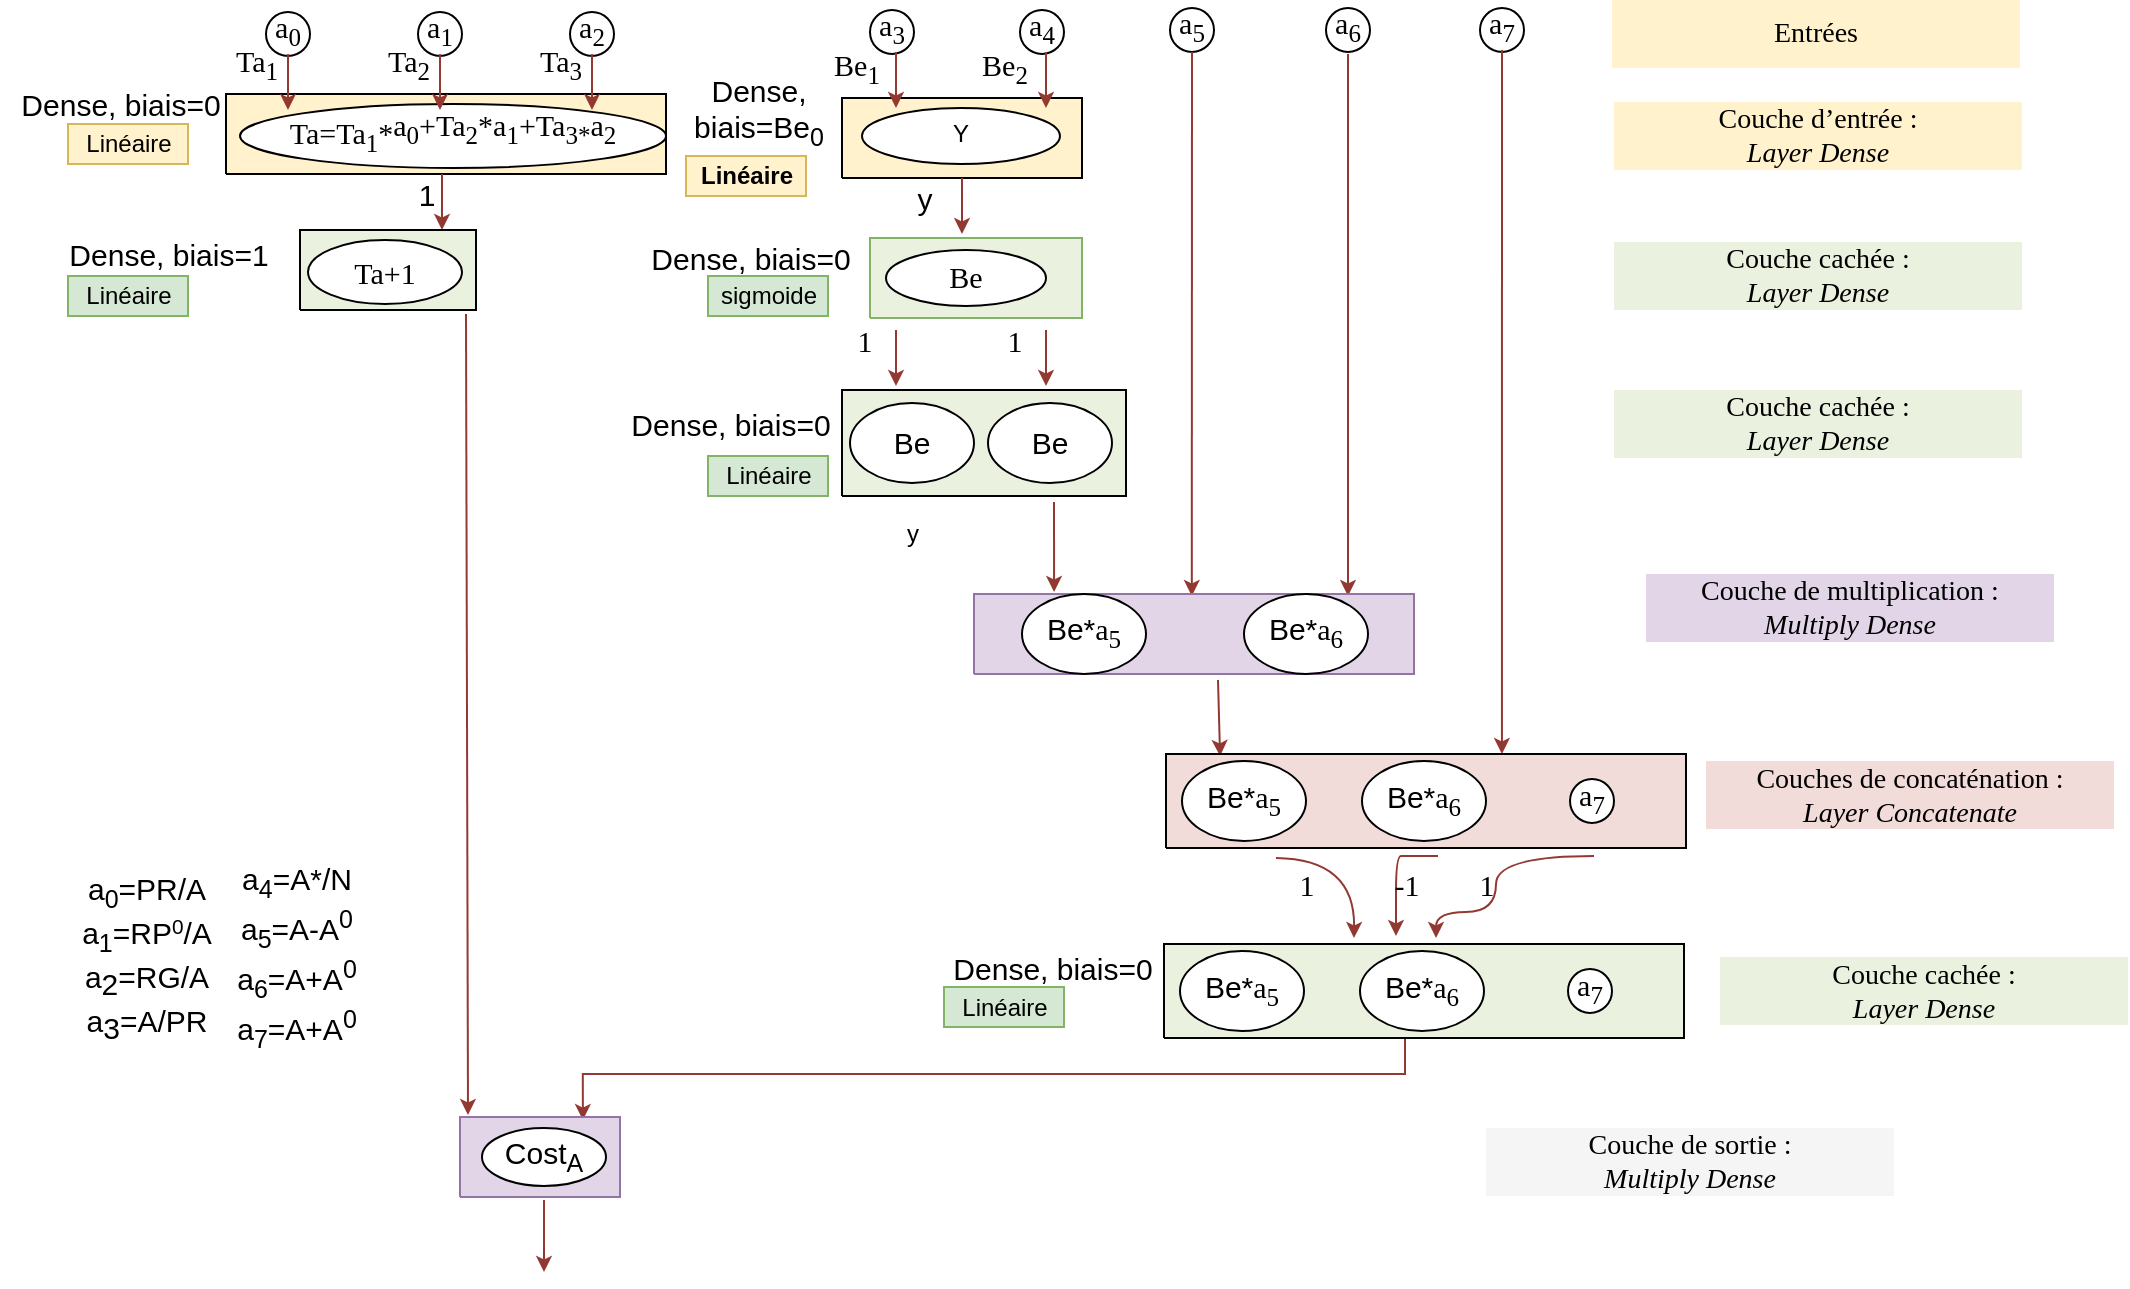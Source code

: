 <mxfile version="16.5.6" type="device"><diagram id="0CQm4oJ0NG_Ida4L8jrj" name="Page-1"><mxGraphModel dx="2009" dy="707" grid="1" gridSize="10" guides="1" tooltips="1" connect="1" arrows="1" fold="1" page="1" pageScale="1" pageWidth="827" pageHeight="1169" math="0" shadow="0"><root><mxCell id="0"/><mxCell id="1" parent="0"/><mxCell id="jg-Rq3FcoplC7GCIfTRg-1" style="vsdxID=197;fillColor=#EBF1DF;gradientColor=none;shape=stencil(nZBLDoAgDERP0z3SIyjew0SURgSD+Lu9kMZoXLhwN9O+tukAlrNpJg1SzDH4QW/URgNYgZTkjA4UkwJUgGXng+6DX1zLfmoymdXo17xh5zmRJ6Q42BWCfc2oJfdAr+Yv+AP9Cb7OJ3H/2JG1HNGz/84klThPVCc=);strokeColor=#000000;labelBackgroundColor=none;rounded=0;html=1;whiteSpace=wrap;" parent="1" vertex="1"><mxGeometry x="388" y="878" width="142" height="53" as="geometry"/></mxCell><mxCell id="jg-Rq3FcoplC7GCIfTRg-4" style="vsdxID=247;edgeStyle=none;startArrow=none;endArrow=classic;startSize=5;endSize=5;strokeColor=#923931;spacingTop=0;spacingBottom=0;spacingLeft=0;spacingRight=0;verticalAlign=middle;html=1;labelBackgroundColor=#ffffff;rounded=0;entryX=0.182;entryY=-0.025;entryDx=0;entryDy=0;entryPerimeter=0;" parent="1" target="jg-Rq3FcoplC7GCIfTRg-144" edge="1"><mxGeometry relative="1" as="geometry"><Array as="points"/><mxPoint x="494" y="934" as="sourcePoint"/><mxPoint x="494" y="970" as="targetPoint"/></mxGeometry></mxCell><mxCell id="jg-Rq3FcoplC7GCIfTRg-5" value="&lt;p style=&quot;margin: 0px ; text-indent: 0px ; direction: ltr ; font-size: 14px&quot;&gt;&lt;/p&gt;&lt;font style=&quot;font-size: 15px&quot;&gt;Be&lt;br&gt;&lt;/font&gt;" style="verticalAlign=middle;align=center;vsdxID=71;shape=stencil(vVHLDsIgEPwajiQI6RfU+h8bu22JCGRB2/69kG1iazx58DazM/vIjjBtmiCi0CplCjecbZ8nYc5Ca+snJJsLEqYTph0C4Ujh4XvmEaqzont41gkL96naodXKrGF6YSfQtUi0OXXDVlqPfJNP6usotUhYbJIUMmQb/GGrAxpRljVycDBuc1hKM2LclX8/7H9nFfB+82Cd45T2+mcspcSRmu4F);spacingTop=-3;spacingBottom=-1;spacingLeft=-3;spacingRight=-3;labelBackgroundColor=none;rounded=0;html=1;whiteSpace=wrap;" parent="1" vertex="1"><mxGeometry x="392" y="884.5" width="62" height="40" as="geometry"/></mxCell><mxCell id="jg-Rq3FcoplC7GCIfTRg-7" value="&lt;font style=&quot;font-size: 14px ; font-family: &amp;#34;calibri&amp;#34; ; color: #000000 ; direction: ltr ; letter-spacing: 0px ; line-height: 120% ; opacity: 1&quot;&gt;Couche d’entrée :&lt;br&gt;&lt;i style=&quot;font-family: &amp;#34;themed&amp;#34;&quot;&gt;Layer Dense&lt;/i&gt;&lt;br&gt;&lt;/font&gt;" style="verticalAlign=middle;align=center;vsdxID=192;fillColor=#fff2cc;gradientColor=none;shape=stencil(nZBLDoAgDERP0z3SIyjew0SURgSD+Lu9kMZoXLhwN9O+tukAlrNpJg1SzDH4QW/URgNYgZTkjA4UkwJUgGXng+6DX1zLfmoymdXo17xh5zmRJ6Q42BWCfc2oJfdAr+Yv+AP9Cb7OJ3H/2JG1HNGz/84klThPVCc=);strokeColor=none;labelBackgroundColor=none;rounded=0;html=1;whiteSpace=wrap;" parent="1" vertex="1"><mxGeometry x="774" y="734" width="204" height="34" as="geometry"/></mxCell><mxCell id="jg-Rq3FcoplC7GCIfTRg-8" value="&lt;p style=&quot;align:center;margin-left:0;margin-right:0;margin-top:0px;margin-bottom:0px;text-indent:0;valign:middle;direction:ltr;&quot;&gt;&lt;font style=&quot;font-size:14px;font-family:Calibri;color:#000000;direction:ltr;letter-spacing:0px;line-height:120%;opacity:1&quot;&gt;Couches de concaténation : &lt;br/&gt;&lt;/font&gt;&lt;font style=&quot;font-size:14px;font-family:Themed;color:#000000;direction:ltr;letter-spacing:0px;line-height:120%;opacity:1&quot;&gt;&lt;i&gt;Layer Concatenate&lt;/i&gt;&lt;/font&gt;&lt;font style=&quot;font-size:14px;font-family:Themed;color:#000000;direction:ltr;letter-spacing:0px;line-height:120%;opacity:1&quot;&gt;&lt;br/&gt;&lt;/font&gt;&lt;/p&gt;" style="verticalAlign=middle;align=center;vsdxID=194;fillColor=#f2dcda;gradientColor=none;shape=stencil(nZBLDoAgDERP0z3SIyjew0SURgSD+Lu9kMZoXLhwN9O+tukAlrNpJg1SzDH4QW/URgNYgZTkjA4UkwJUgGXng+6DX1zLfmoymdXo17xh5zmRJ6Q42BWCfc2oJfdAr+Yv+AP9Cb7OJ3H/2JG1HNGz/84klThPVCc=);strokeColor=none;labelBackgroundColor=none;rounded=0;html=1;whiteSpace=wrap;" parent="1" vertex="1"><mxGeometry x="820" y="1063.5" width="204" height="34" as="geometry"/></mxCell><mxCell id="jg-Rq3FcoplC7GCIfTRg-9" value="&lt;font style=&quot;font-size: 14px ; font-family: &amp;#34;calibri&amp;#34; ; color: #000000 ; direction: ltr ; letter-spacing: 0px ; line-height: 120% ; opacity: 1&quot;&gt;Couche de sortie :&lt;br&gt;&lt;i style=&quot;font-family: &amp;#34;themed&amp;#34;&quot;&gt;Multiply Dense&lt;/i&gt;&lt;br&gt;&lt;/font&gt;" style="verticalAlign=middle;align=center;vsdxID=196;fillColor=#f5f5f5;shape=stencil(nZBLDoAgDERP0z3SIyjew0SURgSD+Lu9kMZoXLhwN9O+tukAlrNpJg1SzDH4QW/URgNYgZTkjA4UkwJUgGXng+6DX1zLfmoymdXo17xh5zmRJ6Q42BWCfc2oJfdAr+Yv+AP9Cb7OJ3H/2JG1HNGz/84klThPVCc=);strokeColor=none;labelBackgroundColor=none;rounded=0;html=1;whiteSpace=wrap;fontColor=#333333;" parent="1" vertex="1"><mxGeometry x="710" y="1247" width="204" height="34" as="geometry"/></mxCell><mxCell id="jg-Rq3FcoplC7GCIfTRg-10" value="&lt;p style=&quot;margin-left: 0 ; margin-right: 0 ; margin-top: 0px ; margin-bottom: 0px ; text-indent: 0 ; direction: ltr&quot;&gt;&lt;font style=&quot;font-size: 14px ; font-family: &amp;#34;calibri&amp;#34; ; color: #000000 ; direction: ltr ; letter-spacing: 0px ; line-height: 120% ; opacity: 1&quot;&gt;Couche cachée :&lt;br&gt;&lt;/font&gt;&lt;font style=&quot;font-size: 14px ; font-family: &amp;#34;themed&amp;#34; ; color: #000000 ; direction: ltr ; letter-spacing: 0px ; line-height: 120% ; opacity: 1&quot;&gt;&lt;i&gt;Layer Dense&lt;/i&gt;&lt;/font&gt;&lt;font style=&quot;font-size: 14px ; font-family: &amp;#34;themed&amp;#34; ; color: #000000 ; direction: ltr ; letter-spacing: 0px ; line-height: 120% ; opacity: 1&quot;&gt;&lt;br&gt;&lt;/font&gt;&lt;/p&gt;" style="verticalAlign=middle;align=center;vsdxID=200;fillColor=#ebf1df;gradientColor=none;shape=stencil(nZBLDoAgDERP0z3SIyjew0SURgSD+Lu9kMZoXLhwN9O+tukAlrNpJg1SzDH4QW/URgNYgZTkjA4UkwJUgGXng+6DX1zLfmoymdXo17xh5zmRJ6Q42BWCfc2oJfdAr+Yv+AP9Cb7OJ3H/2JG1HNGz/84klThPVCc=);strokeColor=none;labelBackgroundColor=none;rounded=0;html=1;whiteSpace=wrap;" parent="1" vertex="1"><mxGeometry x="774" y="804" width="204" height="34" as="geometry"/></mxCell><mxCell id="jg-Rq3FcoplC7GCIfTRg-11" style="vsdxID=85;fillColor=#fff2cc;gradientColor=none;shape=stencil(nZBLDoAgDERP0z3SIyjew0SURgSD+Lu9kMZoXLhwN9O+tukAlrNpJg1SzDH4QW/URgNYgZTkjA4UkwJUgGXng+6DX1zLfmoymdXo17xh5zmRJ6Q42BWCfc2oJfdAr+Yv+AP9Cb7OJ3H/2JG1HNGz/84klThPVCc=);strokeColor=#000000;labelBackgroundColor=none;rounded=0;html=1;whiteSpace=wrap;" parent="1" vertex="1"><mxGeometry x="80" y="730" width="220" height="40" as="geometry"/></mxCell><mxCell id="jg-Rq3FcoplC7GCIfTRg-13" value="&lt;p style=&quot;margin: 0px ; text-indent: 0px ; direction: ltr ; font-size: 15px&quot;&gt;&lt;font style=&quot;font-family: &amp;#34;cambria math&amp;#34; ; color: rgb(0 , 0 , 0) ; direction: ltr ; letter-spacing: 0px ; line-height: 120% ; opacity: 1 ; font-size: 15px&quot;&gt;&lt;sub&gt;&lt;span style=&quot;font-size: 15px&quot;&gt;Ta=Ta&lt;sub&gt;1&lt;/sub&gt;*&lt;/span&gt;&lt;/sub&gt;&lt;span&gt;a&lt;sub&gt;0&lt;/sub&gt;&lt;/span&gt;&lt;span&gt;+Ta&lt;/span&gt;&lt;sub&gt;2&lt;/sub&gt;&lt;span&gt;*&lt;/span&gt;&lt;/font&gt;&lt;span style=&quot;font-family: &amp;#34;cambria math&amp;#34;&quot;&gt;a&lt;/span&gt;&lt;sub style=&quot;font-family: &amp;#34;cambria math&amp;#34;&quot;&gt;1&lt;/sub&gt;&lt;span style=&quot;font-family: &amp;#34;cambria math&amp;#34;&quot;&gt;+&lt;span&gt;Ta&lt;sub&gt;3&lt;/sub&gt;&lt;/span&gt;&lt;/span&gt;&lt;sub style=&quot;font-family: &amp;#34;cambria math&amp;#34;&quot;&gt;*&lt;/sub&gt;&lt;span style=&quot;font-family: &amp;#34;cambria math&amp;#34;&quot;&gt;a&lt;/span&gt;&lt;sub style=&quot;font-family: &amp;#34;cambria math&amp;#34;&quot;&gt;2&lt;/sub&gt;&lt;/p&gt;" style="verticalAlign=middle;align=center;vsdxID=66;fillColor=#FFFFFF;gradientColor=none;shape=stencil(vVHLDsIgEPwajiQI6RfU+h8bu22JCGRB2/69kG1iazx58DazM/vIjjBtmiCi0CplCjecbZ8nYc5Ca+snJJsLEqYTph0C4Ujh4XvmEaqzont41gkL96naodXKrGF6YSfQtUi0OXXDVlqPfJNP6usotUhYbJIUMmQb/GGrAxpRljVycDBuc1hKM2LclX8/7H9nFfB+82Cd45T2+mcspcSRmu4F);spacingTop=-3;spacingBottom=-1;spacingLeft=-3;spacingRight=-3;labelBackgroundColor=none;rounded=0;html=1;whiteSpace=wrap;" parent="1" vertex="1"><mxGeometry x="87" y="735" width="213" height="32" as="geometry"/></mxCell><mxCell id="jg-Rq3FcoplC7GCIfTRg-14" value="&lt;p style=&quot;margin-left: 0 ; margin-right: 0 ; margin-top: 0px ; margin-bottom: 0px ; text-indent: 0 ; direction: ltr&quot;&gt;&lt;font style=&quot;font-family: &amp;#34;cambria math&amp;#34; ; color: rgb(0 , 0 , 0) ; direction: ltr ; letter-spacing: 0px ; line-height: 120% ; opacity: 1 ; font-size: 15px&quot;&gt;a&lt;sub&gt;0&lt;/sub&gt;&lt;/font&gt;&lt;/p&gt;" style="verticalAlign=middle;align=center;vsdxID=66;fillColor=#FFFFFF;gradientColor=none;shape=stencil(vVHLDsIgEPwajiQI6RfU+h8bu22JCGRB2/69kG1iazx58DazM/vIjjBtmiCi0CplCjecbZ8nYc5Ca+snJJsLEqYTph0C4Ujh4XvmEaqzont41gkL96naodXKrGF6YSfQtUi0OXXDVlqPfJNP6usotUhYbJIUMmQb/GGrAxpRljVycDBuc1hKM2LclX8/7H9nFfB+82Cd45T2+mcspcSRmu4F);spacingTop=-3;spacingBottom=-1;spacingLeft=-3;spacingRight=-3;labelBackgroundColor=none;rounded=0;html=1;whiteSpace=wrap;" parent="1" vertex="1"><mxGeometry x="100" y="689" width="22" height="22" as="geometry"/></mxCell><mxCell id="jg-Rq3FcoplC7GCIfTRg-15" style="vsdxID=102;edgeStyle=none;startArrow=none;endArrow=classic;startSize=5;endSize=5;strokeColor=#923931;spacingTop=0;spacingBottom=0;spacingLeft=0;spacingRight=0;verticalAlign=middle;html=1;labelBackgroundColor=#ffffff;rounded=0;" parent="1" edge="1"><mxGeometry relative="1" as="geometry"><Array as="points"/><mxPoint x="111" y="710" as="sourcePoint"/><mxPoint x="111" y="738" as="targetPoint"/></mxGeometry></mxCell><mxCell id="jg-Rq3FcoplC7GCIfTRg-16" value="&lt;font face=&quot;cambria math&quot;&gt;&lt;span style=&quot;font-size: 15px&quot;&gt;Ta&lt;sub&gt;1&lt;/sub&gt;&lt;/span&gt;&lt;/font&gt;" style="text;html=1;align=center;verticalAlign=middle;resizable=0;points=[];autosize=1;strokeColor=none;" parent="1" vertex="1"><mxGeometry x="75" y="705" width="40" height="20" as="geometry"/></mxCell><mxCell id="jg-Rq3FcoplC7GCIfTRg-17" value="Linéaire" style="text;html=1;align=center;verticalAlign=middle;resizable=0;points=[];autosize=1;strokeColor=#d6b656;fillColor=#fff2cc;" parent="1" vertex="1"><mxGeometry x="1" y="745" width="60" height="20" as="geometry"/></mxCell><mxCell id="jg-Rq3FcoplC7GCIfTRg-19" style="vsdxID=102;edgeStyle=none;startArrow=none;endArrow=classic;startSize=5;endSize=5;strokeColor=#923931;spacingTop=0;spacingBottom=0;spacingLeft=0;spacingRight=0;verticalAlign=middle;html=1;labelBackgroundColor=#ffffff;rounded=0;" parent="1" edge="1"><mxGeometry relative="1" as="geometry"><Array as="points"/><mxPoint x="188" y="770" as="sourcePoint"/><mxPoint x="188" y="798" as="targetPoint"/></mxGeometry></mxCell><mxCell id="jg-Rq3FcoplC7GCIfTRg-21" value="&lt;p style=&quot;margin-left: 0 ; margin-right: 0 ; margin-top: 0px ; margin-bottom: 0px ; text-indent: 0 ; direction: ltr&quot;&gt;&lt;font style=&quot;font-size: 15px ; font-family: &amp;#34;cambria math&amp;#34; ; color: #000000 ; direction: ltr ; letter-spacing: 0px ; line-height: 120% ; opacity: 1&quot;&gt;a&lt;sub&gt;1&lt;/sub&gt;&lt;/font&gt;&lt;/p&gt;" style="verticalAlign=middle;align=center;vsdxID=66;fillColor=#FFFFFF;gradientColor=none;shape=stencil(vVHLDsIgEPwajiQI6RfU+h8bu22JCGRB2/69kG1iazx58DazM/vIjjBtmiCi0CplCjecbZ8nYc5Ca+snJJsLEqYTph0C4Ujh4XvmEaqzont41gkL96naodXKrGF6YSfQtUi0OXXDVlqPfJNP6usotUhYbJIUMmQb/GGrAxpRljVycDBuc1hKM2LclX8/7H9nFfB+82Cd45T2+mcspcSRmu4F);spacingTop=-3;spacingBottom=-1;spacingLeft=-3;spacingRight=-3;labelBackgroundColor=none;rounded=0;html=1;whiteSpace=wrap;" parent="1" vertex="1"><mxGeometry x="176" y="689" width="22" height="22" as="geometry"/></mxCell><mxCell id="jg-Rq3FcoplC7GCIfTRg-22" style="vsdxID=102;edgeStyle=none;startArrow=none;endArrow=classic;startSize=5;endSize=5;strokeColor=#923931;spacingTop=0;spacingBottom=0;spacingLeft=0;spacingRight=0;verticalAlign=middle;html=1;labelBackgroundColor=#ffffff;rounded=0;" parent="1" edge="1"><mxGeometry relative="1" as="geometry"><Array as="points"/><mxPoint x="187" y="710" as="sourcePoint"/><mxPoint x="187" y="738" as="targetPoint"/></mxGeometry></mxCell><mxCell id="jg-Rq3FcoplC7GCIfTRg-23" value="&lt;font face=&quot;cambria math&quot;&gt;&lt;span style=&quot;font-size: 15px&quot;&gt;Ta&lt;sub&gt;2&lt;/sub&gt;&lt;/span&gt;&lt;/font&gt;" style="text;html=1;align=center;verticalAlign=middle;resizable=0;points=[];autosize=1;strokeColor=none;" parent="1" vertex="1"><mxGeometry x="151" y="705" width="40" height="20" as="geometry"/></mxCell><mxCell id="jg-Rq3FcoplC7GCIfTRg-27" value="&lt;p style=&quot;margin-left: 0 ; margin-right: 0 ; margin-top: 0px ; margin-bottom: 0px ; text-indent: 0 ; direction: ltr&quot;&gt;&lt;font style=&quot;font-size: 15px ; font-family: &amp;#34;cambria math&amp;#34; ; color: #000000 ; direction: ltr ; letter-spacing: 0px ; line-height: 120% ; opacity: 1&quot;&gt;a&lt;sub&gt;2&lt;/sub&gt;&lt;/font&gt;&lt;/p&gt;" style="verticalAlign=middle;align=center;vsdxID=66;fillColor=#FFFFFF;gradientColor=none;shape=stencil(vVHLDsIgEPwajiQI6RfU+h8bu22JCGRB2/69kG1iazx58DazM/vIjjBtmiCi0CplCjecbZ8nYc5Ca+snJJsLEqYTph0C4Ujh4XvmEaqzont41gkL96naodXKrGF6YSfQtUi0OXXDVlqPfJNP6usotUhYbJIUMmQb/GGrAxpRljVycDBuc1hKM2LclX8/7H9nFfB+82Cd45T2+mcspcSRmu4F);spacingTop=-3;spacingBottom=-1;spacingLeft=-3;spacingRight=-3;labelBackgroundColor=none;rounded=0;html=1;whiteSpace=wrap;" parent="1" vertex="1"><mxGeometry x="252" y="689" width="22" height="22" as="geometry"/></mxCell><mxCell id="jg-Rq3FcoplC7GCIfTRg-28" style="vsdxID=102;edgeStyle=none;startArrow=none;endArrow=classic;startSize=5;endSize=5;strokeColor=#923931;spacingTop=0;spacingBottom=0;spacingLeft=0;spacingRight=0;verticalAlign=middle;html=1;labelBackgroundColor=#ffffff;rounded=0;" parent="1" edge="1"><mxGeometry relative="1" as="geometry"><Array as="points"/><mxPoint x="263" y="710" as="sourcePoint"/><mxPoint x="263" y="738" as="targetPoint"/></mxGeometry></mxCell><mxCell id="jg-Rq3FcoplC7GCIfTRg-29" value="&lt;font face=&quot;cambria math&quot;&gt;&lt;span style=&quot;font-size: 15px&quot;&gt;Ta&lt;sub&gt;3&lt;/sub&gt;&lt;/span&gt;&lt;/font&gt;" style="text;html=1;align=center;verticalAlign=middle;resizable=0;points=[];autosize=1;strokeColor=none;" parent="1" vertex="1"><mxGeometry x="227" y="705" width="40" height="20" as="geometry"/></mxCell><mxCell id="jg-Rq3FcoplC7GCIfTRg-30" style="vsdxID=85;fillColor=#fff2cc;gradientColor=none;shape=stencil(nZBLDoAgDERP0z3SIyjew0SURgSD+Lu9kMZoXLhwN9O+tukAlrNpJg1SzDH4QW/URgNYgZTkjA4UkwJUgGXng+6DX1zLfmoymdXo17xh5zmRJ6Q42BWCfc2oJfdAr+Yv+AP9Cb7OJ3H/2JG1HNGz/84klThPVCc=);strokeColor=#000000;labelBackgroundColor=none;rounded=0;html=1;whiteSpace=wrap;" parent="1" vertex="1"><mxGeometry x="388" y="732" width="120" height="40" as="geometry"/></mxCell><mxCell id="jg-Rq3FcoplC7GCIfTRg-32" value="&lt;p style=&quot;margin-left: 0 ; margin-right: 0 ; margin-top: 0px ; margin-bottom: 0px ; text-indent: 0 ; direction: ltr&quot;&gt;Y&lt;/p&gt;" style="verticalAlign=middle;align=center;vsdxID=66;fillColor=#FFFFFF;gradientColor=none;shape=stencil(vVHLDsIgEPwajiQI6RfU+h8bu22JCGRB2/69kG1iazx58DazM/vIjjBtmiCi0CplCjecbZ8nYc5Ca+snJJsLEqYTph0C4Ujh4XvmEaqzont41gkL96naodXKrGF6YSfQtUi0OXXDVlqPfJNP6usotUhYbJIUMmQb/GGrAxpRljVycDBuc1hKM2LclX8/7H9nFfB+82Cd45T2+mcspcSRmu4F);spacingTop=-3;spacingBottom=-1;spacingLeft=-3;spacingRight=-3;labelBackgroundColor=none;rounded=0;html=1;whiteSpace=wrap;" parent="1" vertex="1"><mxGeometry x="398" y="737" width="99" height="28" as="geometry"/></mxCell><mxCell id="jg-Rq3FcoplC7GCIfTRg-33" value="&lt;p style=&quot;margin-left: 0 ; margin-right: 0 ; margin-top: 0px ; margin-bottom: 0px ; text-indent: 0 ; direction: ltr&quot;&gt;&lt;font style=&quot;font-size: 15px ; font-family: &amp;#34;cambria math&amp;#34; ; color: #000000 ; direction: ltr ; letter-spacing: 0px ; line-height: 120% ; opacity: 1&quot;&gt;a&lt;sub&gt;3&lt;/sub&gt;&lt;/font&gt;&lt;/p&gt;" style="verticalAlign=middle;align=center;vsdxID=66;fillColor=#FFFFFF;gradientColor=none;shape=stencil(vVHLDsIgEPwajiQI6RfU+h8bu22JCGRB2/69kG1iazx58DazM/vIjjBtmiCi0CplCjecbZ8nYc5Ca+snJJsLEqYTph0C4Ujh4XvmEaqzont41gkL96naodXKrGF6YSfQtUi0OXXDVlqPfJNP6usotUhYbJIUMmQb/GGrAxpRljVycDBuc1hKM2LclX8/7H9nFfB+82Cd45T2+mcspcSRmu4F);spacingTop=-3;spacingBottom=-1;spacingLeft=-3;spacingRight=-3;labelBackgroundColor=none;rounded=0;html=1;whiteSpace=wrap;" parent="1" vertex="1"><mxGeometry x="402" y="688" width="22" height="22" as="geometry"/></mxCell><mxCell id="jg-Rq3FcoplC7GCIfTRg-34" style="vsdxID=102;edgeStyle=none;startArrow=none;endArrow=classic;startSize=5;endSize=5;strokeColor=#923931;spacingTop=0;spacingBottom=0;spacingLeft=0;spacingRight=0;verticalAlign=middle;html=1;labelBackgroundColor=#ffffff;rounded=0;" parent="1" edge="1"><mxGeometry relative="1" as="geometry"><Array as="points"/><mxPoint x="415" y="709" as="sourcePoint"/><mxPoint x="415" y="737" as="targetPoint"/></mxGeometry></mxCell><mxCell id="jg-Rq3FcoplC7GCIfTRg-35" value="&lt;font face=&quot;cambria math&quot;&gt;&lt;span style=&quot;font-size: 15px&quot;&gt;Be&lt;sub&gt;1&lt;/sub&gt;&lt;/span&gt;&lt;/font&gt;" style="text;html=1;align=center;verticalAlign=middle;resizable=0;points=[];autosize=1;strokeColor=none;" parent="1" vertex="1"><mxGeometry x="375" y="707" width="40" height="20" as="geometry"/></mxCell><mxCell id="jg-Rq3FcoplC7GCIfTRg-37" style="vsdxID=102;edgeStyle=none;startArrow=none;endArrow=classic;startSize=5;endSize=5;strokeColor=#923931;spacingTop=0;spacingBottom=0;spacingLeft=0;spacingRight=0;verticalAlign=middle;html=1;labelBackgroundColor=#ffffff;rounded=0;" parent="1" edge="1"><mxGeometry relative="1" as="geometry"><Array as="points"/><mxPoint x="448" y="772" as="sourcePoint"/><mxPoint x="448" y="800" as="targetPoint"/></mxGeometry></mxCell><mxCell id="jg-Rq3FcoplC7GCIfTRg-39" value="&lt;p style=&quot;margin-left: 0 ; margin-right: 0 ; margin-top: 0px ; margin-bottom: 0px ; text-indent: 0 ; direction: ltr&quot;&gt;&lt;font style=&quot;font-size: 15px ; font-family: &amp;#34;cambria math&amp;#34; ; color: #000000 ; direction: ltr ; letter-spacing: 0px ; line-height: 120% ; opacity: 1&quot;&gt;a&lt;sub&gt;4&lt;/sub&gt;&lt;/font&gt;&lt;/p&gt;" style="verticalAlign=middle;align=center;vsdxID=66;fillColor=#FFFFFF;gradientColor=none;shape=stencil(vVHLDsIgEPwajiQI6RfU+h8bu22JCGRB2/69kG1iazx58DazM/vIjjBtmiCi0CplCjecbZ8nYc5Ca+snJJsLEqYTph0C4Ujh4XvmEaqzont41gkL96naodXKrGF6YSfQtUi0OXXDVlqPfJNP6usotUhYbJIUMmQb/GGrAxpRljVycDBuc1hKM2LclX8/7H9nFfB+82Cd45T2+mcspcSRmu4F);spacingTop=-3;spacingBottom=-1;spacingLeft=-3;spacingRight=-3;labelBackgroundColor=none;rounded=0;html=1;whiteSpace=wrap;" parent="1" vertex="1"><mxGeometry x="477" y="688" width="22" height="22" as="geometry"/></mxCell><mxCell id="jg-Rq3FcoplC7GCIfTRg-40" style="vsdxID=102;edgeStyle=none;startArrow=none;endArrow=classic;startSize=5;endSize=5;strokeColor=#923931;spacingTop=0;spacingBottom=0;spacingLeft=0;spacingRight=0;verticalAlign=middle;html=1;labelBackgroundColor=#ffffff;rounded=0;" parent="1" edge="1"><mxGeometry relative="1" as="geometry"><Array as="points"/><mxPoint x="490" y="709" as="sourcePoint"/><mxPoint x="490" y="737" as="targetPoint"/></mxGeometry></mxCell><mxCell id="jg-Rq3FcoplC7GCIfTRg-41" value="&lt;font face=&quot;cambria math&quot;&gt;&lt;span style=&quot;font-size: 15px&quot;&gt;Be&lt;sub&gt;2&lt;/sub&gt;&lt;/span&gt;&lt;/font&gt;" style="text;html=1;align=center;verticalAlign=middle;resizable=0;points=[];autosize=1;strokeColor=none;" parent="1" vertex="1"><mxGeometry x="449" y="707" width="40" height="20" as="geometry"/></mxCell><mxCell id="jg-Rq3FcoplC7GCIfTRg-45" value="&lt;p style=&quot;margin-left: 0 ; margin-right: 0 ; margin-top: 0px ; margin-bottom: 0px ; text-indent: 0 ; direction: ltr&quot;&gt;&lt;font style=&quot;font-size: 15px ; font-family: &amp;#34;cambria math&amp;#34; ; color: #000000 ; direction: ltr ; letter-spacing: 0px ; line-height: 120% ; opacity: 1&quot;&gt;a&lt;sub&gt;5&lt;/sub&gt;&lt;/font&gt;&lt;/p&gt;" style="verticalAlign=middle;align=center;vsdxID=66;fillColor=#FFFFFF;gradientColor=none;shape=stencil(vVHLDsIgEPwajiQI6RfU+h8bu22JCGRB2/69kG1iazx58DazM/vIjjBtmiCi0CplCjecbZ8nYc5Ca+snJJsLEqYTph0C4Ujh4XvmEaqzont41gkL96naodXKrGF6YSfQtUi0OXXDVlqPfJNP6usotUhYbJIUMmQb/GGrAxpRljVycDBuc1hKM2LclX8/7H9nFfB+82Cd45T2+mcspcSRmu4F);spacingTop=-3;spacingBottom=-1;spacingLeft=-3;spacingRight=-3;labelBackgroundColor=none;rounded=0;html=1;whiteSpace=wrap;" parent="1" vertex="1"><mxGeometry x="552" y="687" width="22" height="22" as="geometry"/></mxCell><mxCell id="jg-Rq3FcoplC7GCIfTRg-46" style="vsdxID=102;edgeStyle=none;startArrow=none;endArrow=classic;startSize=5;endSize=5;strokeColor=#923931;spacingTop=0;spacingBottom=0;spacingLeft=0;spacingRight=0;verticalAlign=middle;html=1;labelBackgroundColor=#ffffff;rounded=0;exitX=0.5;exitY=1;exitDx=0;exitDy=0;exitPerimeter=0;entryX=0.495;entryY=0.025;entryDx=0;entryDy=0;entryPerimeter=0;" parent="1" source="jg-Rq3FcoplC7GCIfTRg-45" target="jg-Rq3FcoplC7GCIfTRg-144" edge="1"><mxGeometry relative="1" as="geometry"><Array as="points"/><mxPoint x="563.5" y="952" as="sourcePoint"/><mxPoint x="563.5" y="980" as="targetPoint"/></mxGeometry></mxCell><mxCell id="jg-Rq3FcoplC7GCIfTRg-49" style="vsdxID=102;edgeStyle=none;startArrow=none;endArrow=classic;startSize=5;endSize=5;strokeColor=#923931;spacingTop=0;spacingBottom=0;spacingLeft=0;spacingRight=0;verticalAlign=middle;html=1;labelBackgroundColor=#ffffff;rounded=0;entryX=0.85;entryY=0.025;entryDx=0;entryDy=0;entryPerimeter=0;exitX=0.5;exitY=1.045;exitDx=0;exitDy=0;exitPerimeter=0;" parent="1" source="jg-Rq3FcoplC7GCIfTRg-51" target="jg-Rq3FcoplC7GCIfTRg-144" edge="1"><mxGeometry relative="1" as="geometry"><Array as="points"/><mxPoint x="642" y="768" as="sourcePoint"/><mxPoint x="642" y="796" as="targetPoint"/></mxGeometry></mxCell><mxCell id="jg-Rq3FcoplC7GCIfTRg-51" value="&lt;p style=&quot;margin-left: 0 ; margin-right: 0 ; margin-top: 0px ; margin-bottom: 0px ; text-indent: 0 ; direction: ltr&quot;&gt;&lt;font style=&quot;font-size: 15px ; font-family: &amp;#34;cambria math&amp;#34; ; color: #000000 ; direction: ltr ; letter-spacing: 0px ; line-height: 120% ; opacity: 1&quot;&gt;a&lt;sub&gt;6&lt;/sub&gt;&lt;/font&gt;&lt;/p&gt;" style="verticalAlign=middle;align=center;vsdxID=66;fillColor=#FFFFFF;gradientColor=none;shape=stencil(vVHLDsIgEPwajiQI6RfU+h8bu22JCGRB2/69kG1iazx58DazM/vIjjBtmiCi0CplCjecbZ8nYc5Ca+snJJsLEqYTph0C4Ujh4XvmEaqzont41gkL96naodXKrGF6YSfQtUi0OXXDVlqPfJNP6usotUhYbJIUMmQb/GGrAxpRljVycDBuc1hKM2LclX8/7H9nFfB+82Cd45T2+mcspcSRmu4F);spacingTop=-3;spacingBottom=-1;spacingLeft=-3;spacingRight=-3;labelBackgroundColor=none;rounded=0;html=1;whiteSpace=wrap;" parent="1" vertex="1"><mxGeometry x="630" y="687" width="22" height="22" as="geometry"/></mxCell><mxCell id="jg-Rq3FcoplC7GCIfTRg-57" value="&lt;p style=&quot;margin-left: 0 ; margin-right: 0 ; margin-top: 0px ; margin-bottom: 0px ; text-indent: 0 ; direction: ltr&quot;&gt;&lt;font style=&quot;font-size: 15px ; font-family: &amp;#34;cambria math&amp;#34; ; color: #000000 ; direction: ltr ; letter-spacing: 0px ; line-height: 120% ; opacity: 1&quot;&gt;a&lt;sub&gt;7&lt;/sub&gt;&lt;/font&gt;&lt;/p&gt;" style="verticalAlign=middle;align=center;vsdxID=66;fillColor=#FFFFFF;gradientColor=none;shape=stencil(vVHLDsIgEPwajiQI6RfU+h8bu22JCGRB2/69kG1iazx58DazM/vIjjBtmiCi0CplCjecbZ8nYc5Ca+snJJsLEqYTph0C4Ujh4XvmEaqzont41gkL96naodXKrGF6YSfQtUi0OXXDVlqPfJNP6usotUhYbJIUMmQb/GGrAxpRljVycDBuc1hKM2LclX8/7H9nFfB+82Cd45T2+mcspcSRmu4F);spacingTop=-3;spacingBottom=-1;spacingLeft=-3;spacingRight=-3;labelBackgroundColor=none;rounded=0;html=1;whiteSpace=wrap;" parent="1" vertex="1"><mxGeometry x="707" y="687" width="22" height="22" as="geometry"/></mxCell><mxCell id="jg-Rq3FcoplC7GCIfTRg-58" style="vsdxID=102;edgeStyle=none;startArrow=none;endArrow=classic;startSize=5;endSize=5;strokeColor=#923931;spacingTop=0;spacingBottom=0;spacingLeft=0;spacingRight=0;verticalAlign=middle;html=1;labelBackgroundColor=#ffffff;rounded=0;entryX=0.646;entryY=0;entryDx=0;entryDy=0;entryPerimeter=0;" parent="1" target="jg-Rq3FcoplC7GCIfTRg-147" edge="1"><mxGeometry relative="1" as="geometry"><Array as="points"/><mxPoint x="718" y="708" as="sourcePoint"/><mxPoint x="718" y="736" as="targetPoint"/></mxGeometry></mxCell><mxCell id="jg-Rq3FcoplC7GCIfTRg-60" value="&lt;font style=&quot;font-size: 15px&quot;&gt;a&lt;sub&gt;0&lt;/sub&gt;=PR/A&lt;br&gt;a&lt;sub&gt;1&lt;/sub&gt;=RP&lt;/font&gt;&lt;font style=&quot;font-size: 12.5px&quot;&gt;&lt;sup&gt;0&lt;/sup&gt;&lt;/font&gt;&lt;font&gt;&lt;span style=&quot;font-size: 15px&quot;&gt;/A&lt;/span&gt;&lt;br&gt;&lt;span style=&quot;font-size: 15px&quot;&gt;a&lt;/span&gt;&lt;sub style=&quot;font-size: 15px&quot;&gt;2&lt;/sub&gt;&lt;span style=&quot;font-size: 15px&quot;&gt;=RG/A&lt;/span&gt;&lt;br&gt;&lt;span style=&quot;font-size: 15px&quot;&gt;a&lt;/span&gt;&lt;sub style=&quot;font-size: 15px&quot;&gt;3&lt;/sub&gt;&lt;span style=&quot;font-size: 15px&quot;&gt;=A/PR&lt;/span&gt;&lt;br&gt;&lt;/font&gt;" style="text;html=1;align=center;verticalAlign=middle;resizable=0;points=[];autosize=1;strokeColor=none;" parent="1" vertex="1"><mxGeometry y="1122" width="80" height="80" as="geometry"/></mxCell><mxCell id="jg-Rq3FcoplC7GCIfTRg-61" value="&lt;font style=&quot;font-size: 15px&quot;&gt;a&lt;sub&gt;4&lt;/sub&gt;=A*/N&lt;br&gt;a&lt;sub&gt;5&lt;/sub&gt;=A-A&lt;sup&gt;0&lt;/sup&gt;&lt;br&gt;a&lt;sub&gt;6&lt;/sub&gt;=A+A&lt;sup&gt;0&lt;/sup&gt;&lt;br&gt;a&lt;sub&gt;7&lt;/sub&gt;=A+A&lt;sup&gt;0&lt;/sup&gt;&lt;/font&gt;" style="text;html=1;align=center;verticalAlign=middle;resizable=0;points=[];autosize=1;strokeColor=none;" parent="1" vertex="1"><mxGeometry x="75" y="1112" width="80" height="100" as="geometry"/></mxCell><mxCell id="jg-Rq3FcoplC7GCIfTRg-65" style="vsdxID=102;edgeStyle=none;startArrow=none;endArrow=classic;startSize=5;endSize=5;strokeColor=#923931;spacingTop=0;spacingBottom=0;spacingLeft=0;spacingRight=0;verticalAlign=middle;html=1;labelBackgroundColor=#ffffff;rounded=0;" parent="1" edge="1"><mxGeometry relative="1" as="geometry"><Array as="points"/><mxPoint x="415" y="848" as="sourcePoint"/><mxPoint x="415" y="876" as="targetPoint"/></mxGeometry></mxCell><mxCell id="jg-Rq3FcoplC7GCIfTRg-66" value="&lt;font face=&quot;cambria math&quot;&gt;&lt;span style=&quot;font-size: 15px&quot;&gt;1&lt;/span&gt;&lt;/font&gt;" style="text;html=1;align=center;verticalAlign=middle;resizable=0;points=[];autosize=1;strokeColor=none;" parent="1" vertex="1"><mxGeometry x="389" y="843" width="20" height="20" as="geometry"/></mxCell><mxCell id="jg-Rq3FcoplC7GCIfTRg-67" style="vsdxID=102;edgeStyle=none;startArrow=none;endArrow=classic;startSize=5;endSize=5;strokeColor=#923931;spacingTop=0;spacingBottom=0;spacingLeft=0;spacingRight=0;verticalAlign=middle;html=1;labelBackgroundColor=#ffffff;rounded=0;" parent="1" edge="1"><mxGeometry relative="1" as="geometry"><Array as="points"/><mxPoint x="490" y="848" as="sourcePoint"/><mxPoint x="490" y="876" as="targetPoint"/></mxGeometry></mxCell><mxCell id="jg-Rq3FcoplC7GCIfTRg-68" value="&lt;font face=&quot;cambria math&quot;&gt;&lt;span style=&quot;font-size: 15px&quot;&gt;1&lt;/span&gt;&lt;/font&gt;" style="text;html=1;align=center;verticalAlign=middle;resizable=0;points=[];autosize=1;strokeColor=none;" parent="1" vertex="1"><mxGeometry x="464" y="843" width="20" height="20" as="geometry"/></mxCell><mxCell id="jg-Rq3FcoplC7GCIfTRg-76" style="vsdxID=102;edgeStyle=none;startArrow=none;endArrow=classic;startSize=5;endSize=5;strokeColor=#923931;spacingTop=0;spacingBottom=0;spacingLeft=0;spacingRight=0;verticalAlign=middle;html=1;labelBackgroundColor=#ffffff;rounded=0;entryX=0.05;entryY=-0.025;entryDx=0;entryDy=0;entryPerimeter=0;" parent="1" target="jg-Rq3FcoplC7GCIfTRg-122" edge="1"><mxGeometry relative="1" as="geometry"><Array as="points"/><mxPoint x="200" y="840" as="sourcePoint"/><mxPoint x="171" y="1130" as="targetPoint"/></mxGeometry></mxCell><mxCell id="jg-Rq3FcoplC7GCIfTRg-80" value="y" style="text;html=1;align=center;verticalAlign=middle;resizable=0;points=[];autosize=1;strokeColor=none;" parent="1" vertex="1"><mxGeometry x="413" y="940" width="20" height="20" as="geometry"/></mxCell><mxCell id="jg-Rq3FcoplC7GCIfTRg-90" style="vsdxID=247;edgeStyle=none;startArrow=none;endArrow=classic;startSize=5;endSize=5;strokeColor=#923931;spacingTop=0;spacingBottom=0;spacingLeft=0;spacingRight=0;verticalAlign=middle;html=1;labelBackgroundColor=#ffffff;rounded=0;" parent="1" edge="1"><mxGeometry relative="1" as="geometry"><Array as="points"/><mxPoint x="239" y="1283" as="sourcePoint"/><mxPoint x="239" y="1319" as="targetPoint"/></mxGeometry></mxCell><mxCell id="jg-Rq3FcoplC7GCIfTRg-93" style="vsdxID=247;edgeStyle=none;startArrow=none;endArrow=classic;startSize=5;endSize=5;strokeColor=#923931;spacingTop=0;spacingBottom=0;spacingLeft=0;spacingRight=0;verticalAlign=middle;html=1;labelBackgroundColor=#ffffff;rounded=0;entryX=0.104;entryY=0.021;entryDx=0;entryDy=0;entryPerimeter=0;" parent="1" target="jg-Rq3FcoplC7GCIfTRg-147" edge="1"><mxGeometry relative="1" as="geometry"><Array as="points"/><mxPoint x="576" y="1023" as="sourcePoint"/><mxPoint x="576" y="1059" as="targetPoint"/></mxGeometry></mxCell><mxCell id="jg-Rq3FcoplC7GCIfTRg-95" value="&lt;p style=&quot;margin-left: 0 ; margin-right: 0 ; margin-top: 0px ; margin-bottom: 0px ; text-indent: 0 ; direction: ltr&quot;&gt;&lt;font style=&quot;font-size: 14px ; font-family: &amp;#34;calibri&amp;#34; ; color: #000000 ; direction: ltr ; letter-spacing: 0px ; line-height: 120% ; opacity: 1&quot;&gt;Couche de multiplication :&lt;br&gt;&lt;/font&gt;&lt;font style=&quot;font-size: 14px ; font-family: &amp;#34;themed&amp;#34; ; color: #000000 ; direction: ltr ; letter-spacing: 0px ; line-height: 120% ; opacity: 1&quot;&gt;&lt;i&gt;Multiply Dense&lt;/i&gt;&lt;/font&gt;&lt;font style=&quot;font-size: 14px ; font-family: &amp;#34;themed&amp;#34; ; color: #000000 ; direction: ltr ; letter-spacing: 0px ; line-height: 120% ; opacity: 1&quot;&gt;&lt;br&gt;&lt;/font&gt;&lt;/p&gt;" style="verticalAlign=middle;align=center;vsdxID=200;fillColor=#e1d5e7;shape=stencil(nZBLDoAgDERP0z3SIyjew0SURgSD+Lu9kMZoXLhwN9O+tukAlrNpJg1SzDH4QW/URgNYgZTkjA4UkwJUgGXng+6DX1zLfmoymdXo17xh5zmRJ6Q42BWCfc2oJfdAr+Yv+AP9Cb7OJ3H/2JG1HNGz/84klThPVCc=);strokeColor=none;labelBackgroundColor=none;rounded=0;html=1;whiteSpace=wrap;" parent="1" vertex="1"><mxGeometry x="790" y="970" width="204" height="34" as="geometry"/></mxCell><mxCell id="jg-Rq3FcoplC7GCIfTRg-99" style="vsdxID=102;edgeStyle=orthogonalEdgeStyle;startArrow=none;endArrow=classic;startSize=5;endSize=5;strokeColor=#923931;spacingTop=0;spacingBottom=0;spacingLeft=0;spacingRight=0;verticalAlign=middle;html=1;labelBackgroundColor=#ffffff;rounded=0;curved=1;entryX=0.083;entryY=0.038;entryDx=0;entryDy=0;entryPerimeter=0;" parent="1" edge="1"><mxGeometry relative="1" as="geometry"><mxPoint x="605" y="1112" as="sourcePoint"/><mxPoint x="643.984" y="1151.988" as="targetPoint"/></mxGeometry></mxCell><mxCell id="jg-Rq3FcoplC7GCIfTRg-100" value="&lt;font face=&quot;cambria math&quot;&gt;&lt;span style=&quot;font-size: 15px&quot;&gt;1&lt;/span&gt;&lt;/font&gt;" style="text;html=1;align=center;verticalAlign=middle;resizable=0;points=[];autosize=1;strokeColor=none;" parent="1" vertex="1"><mxGeometry x="610" y="1115" width="20" height="20" as="geometry"/></mxCell><mxCell id="jg-Rq3FcoplC7GCIfTRg-101" style="vsdxID=102;edgeStyle=orthogonalEdgeStyle;startArrow=none;endArrow=classic;startSize=5;endSize=5;strokeColor=#923931;spacingTop=0;spacingBottom=0;spacingLeft=0;spacingRight=0;verticalAlign=middle;html=1;labelBackgroundColor=#ffffff;rounded=0;curved=1;entryX=0.545;entryY=-0.091;entryDx=0;entryDy=0;entryPerimeter=0;" parent="1" edge="1"><mxGeometry relative="1" as="geometry"><mxPoint x="665" y="1129" as="sourcePoint"/><mxPoint x="664.99" y="1150.998" as="targetPoint"/></mxGeometry></mxCell><mxCell id="jg-Rq3FcoplC7GCIfTRg-102" style="vsdxID=102;edgeStyle=orthogonalEdgeStyle;startArrow=none;endArrow=classic;startSize=5;endSize=5;strokeColor=#923931;spacingTop=0;spacingBottom=0;spacingLeft=0;spacingRight=0;verticalAlign=middle;html=1;labelBackgroundColor=#ffffff;rounded=0;curved=1;entryX=0.938;entryY=0.038;entryDx=0;entryDy=0;entryPerimeter=0;" parent="1" edge="1"><mxGeometry relative="1" as="geometry"><Array as="points"><mxPoint x="715" y="1111"/><mxPoint x="715" y="1139"/><mxPoint x="685" y="1139"/></Array><mxPoint x="764" y="1111" as="sourcePoint"/><mxPoint x="685.024" y="1151.988" as="targetPoint"/></mxGeometry></mxCell><mxCell id="jg-Rq3FcoplC7GCIfTRg-103" value="&lt;font face=&quot;cambria math&quot;&gt;&lt;span style=&quot;font-size: 15px&quot;&gt;1&lt;/span&gt;&lt;/font&gt;" style="text;html=1;align=center;verticalAlign=middle;resizable=0;points=[];autosize=1;strokeColor=none;" parent="1" vertex="1"><mxGeometry x="700" y="1115" width="20" height="20" as="geometry"/></mxCell><mxCell id="jg-Rq3FcoplC7GCIfTRg-106" value="" style="vsdxID=102;edgeStyle=orthogonalEdgeStyle;startArrow=none;endArrow=none;startSize=5;endSize=5;strokeColor=#923931;spacingTop=0;spacingBottom=0;spacingLeft=0;spacingRight=0;verticalAlign=middle;html=1;labelBackgroundColor=#ffffff;rounded=0;curved=1;" parent="1" edge="1"><mxGeometry relative="1" as="geometry"><Array as="points"><mxPoint x="670" y="1111"/><mxPoint x="670" y="1111"/></Array><mxPoint x="686" y="1111" as="sourcePoint"/><mxPoint x="665" y="1129" as="targetPoint"/></mxGeometry></mxCell><mxCell id="jg-Rq3FcoplC7GCIfTRg-107" value="&lt;font face=&quot;cambria math&quot;&gt;&lt;span style=&quot;font-size: 15px&quot;&gt;-1&lt;/span&gt;&lt;/font&gt;" style="text;html=1;align=center;verticalAlign=middle;resizable=0;points=[];autosize=1;strokeColor=none;" parent="1" vertex="1"><mxGeometry x="655" y="1115" width="30" height="20" as="geometry"/></mxCell><mxCell id="jg-Rq3FcoplC7GCIfTRg-114" style="vsdxID=247;edgeStyle=orthogonalEdgeStyle;startArrow=none;endArrow=classic;startSize=5;endSize=5;strokeColor=#923931;spacingTop=0;spacingBottom=0;spacingLeft=0;spacingRight=0;verticalAlign=middle;html=1;labelBackgroundColor=#ffffff;rounded=0;entryX=0.768;entryY=0.038;entryDx=0;entryDy=0;entryPerimeter=0;" parent="1" target="jg-Rq3FcoplC7GCIfTRg-122" edge="1"><mxGeometry relative="1" as="geometry"><Array as="points"><mxPoint x="670" y="1220"/><mxPoint x="258" y="1220"/></Array><mxPoint x="669.5" y="1202" as="sourcePoint"/><mxPoint x="669.5" y="1238" as="targetPoint"/></mxGeometry></mxCell><mxCell id="jg-Rq3FcoplC7GCIfTRg-116" value="1" style="text;html=1;align=center;verticalAlign=middle;resizable=0;points=[];autosize=1;strokeColor=none;fillColor=none;fontSize=15;" parent="1" vertex="1"><mxGeometry x="170" y="770" width="20" height="20" as="geometry"/></mxCell><mxCell id="jg-Rq3FcoplC7GCIfTRg-117" value="Dense, biais=0" style="text;html=1;align=center;verticalAlign=middle;resizable=0;points=[];autosize=1;strokeColor=none;fillColor=none;fontSize=15;" parent="1" vertex="1"><mxGeometry x="-33" y="725" width="120" height="20" as="geometry"/></mxCell><mxCell id="jg-Rq3FcoplC7GCIfTRg-118" style="vsdxID=85;fillColor=#EBF1DF;gradientColor=none;shape=stencil(nZBLDoAgDERP0z3SIyjew0SURgSD+Lu9kMZoXLhwN9O+tukAlrNpJg1SzDH4QW/URgNYgZTkjA4UkwJUgGXng+6DX1zLfmoymdXo17xh5zmRJ6Q42BWCfc2oJfdAr+Yv+AP9Cb7OJ3H/2JG1HNGz/84klThPVCc=);strokeColor=#000000;labelBackgroundColor=none;rounded=0;html=1;whiteSpace=wrap;" parent="1" vertex="1"><mxGeometry x="117" y="798" width="88" height="40" as="geometry"/></mxCell><mxCell id="jg-Rq3FcoplC7GCIfTRg-119" style="vsdxID=85;fillColor=#EBF1DF;shape=stencil(nZBLDoAgDERP0z3SIyjew0SURgSD+Lu9kMZoXLhwN9O+tukAlrNpJg1SzDH4QW/URgNYgZTkjA4UkwJUgGXng+6DX1zLfmoymdXo17xh5zmRJ6Q42BWCfc2oJfdAr+Yv+AP9Cb7OJ3H/2JG1HNGz/84klThPVCc=);strokeColor=#82b366;labelBackgroundColor=none;rounded=0;html=1;whiteSpace=wrap;" parent="1" vertex="1"><mxGeometry x="402" y="802" width="106" height="40" as="geometry"/></mxCell><mxCell id="jg-Rq3FcoplC7GCIfTRg-121" value="&lt;p style=&quot;margin: 0px ; text-indent: 0px ; direction: ltr ; font-size: 15px&quot;&gt;&lt;font style=&quot;font-family: &amp;#34;cambria math&amp;#34; ; color: rgb(0 , 0 , 0) ; direction: ltr ; letter-spacing: 0px ; line-height: 120% ; opacity: 1 ; font-size: 15px&quot;&gt;&lt;sub&gt;&lt;span style=&quot;font-size: 15px&quot;&gt;Ta+1&lt;/span&gt;&lt;/sub&gt;&lt;/font&gt;&lt;/p&gt;" style="verticalAlign=middle;align=center;vsdxID=66;fillColor=#FFFFFF;gradientColor=none;shape=stencil(vVHLDsIgEPwajiQI6RfU+h8bu22JCGRB2/69kG1iazx58DazM/vIjjBtmiCi0CplCjecbZ8nYc5Ca+snJJsLEqYTph0C4Ujh4XvmEaqzont41gkL96naodXKrGF6YSfQtUi0OXXDVlqPfJNP6usotUhYbJIUMmQb/GGrAxpRljVycDBuc1hKM2LclX8/7H9nFfB+82Cd45T2+mcspcSRmu4F);spacingTop=-3;spacingBottom=-1;spacingLeft=-3;spacingRight=-3;labelBackgroundColor=none;rounded=0;html=1;whiteSpace=wrap;" parent="1" vertex="1"><mxGeometry x="121" y="803" width="77" height="32" as="geometry"/></mxCell><mxCell id="jg-Rq3FcoplC7GCIfTRg-122" style="vsdxID=197;fillColor=#e1d5e7;shape=stencil(nZBLDoAgDERP0z3SIyjew0SURgSD+Lu9kMZoXLhwN9O+tukAlrNpJg1SzDH4QW/URgNYgZTkjA4UkwJUgGXng+6DX1zLfmoymdXo17xh5zmRJ6Q42BWCfc2oJfdAr+Yv+AP9Cb7OJ3H/2JG1HNGz/84klThPVCc=);strokeColor=#9673a6;labelBackgroundColor=none;rounded=0;html=1;whiteSpace=wrap;" parent="1" vertex="1"><mxGeometry x="197" y="1241.5" width="80" height="40" as="geometry"/></mxCell><mxCell id="jg-Rq3FcoplC7GCIfTRg-123" value="Dense, biais=1" style="text;html=1;align=center;verticalAlign=middle;resizable=0;points=[];autosize=1;strokeColor=none;fillColor=none;fontSize=15;" parent="1" vertex="1"><mxGeometry x="-9" y="800" width="120" height="20" as="geometry"/></mxCell><mxCell id="jg-Rq3FcoplC7GCIfTRg-124" value="Linéaire" style="text;html=1;align=center;verticalAlign=middle;resizable=0;points=[];autosize=1;strokeColor=#82B366;fillColor=#D5E8D4;" parent="1" vertex="1"><mxGeometry x="1" y="821" width="60" height="20" as="geometry"/></mxCell><mxCell id="jg-Rq3FcoplC7GCIfTRg-125" value="&lt;p style=&quot;margin-left: 0 ; margin-right: 0 ; margin-top: 0px ; margin-bottom: 0px ; text-indent: 0 ; direction: ltr&quot;&gt;&lt;font style=&quot;font-size: 15px ; font-family: &amp;#34;cambria math&amp;#34; ; color: #000000 ; direction: ltr ; letter-spacing: 0px ; line-height: 120% ; opacity: 1&quot;&gt;Be&lt;/font&gt;&lt;/p&gt;" style="verticalAlign=middle;align=center;vsdxID=66;fillColor=#FFFFFF;gradientColor=none;shape=stencil(vVHLDsIgEPwajiQI6RfU+h8bu22JCGRB2/69kG1iazx58DazM/vIjjBtmiCi0CplCjecbZ8nYc5Ca+snJJsLEqYTph0C4Ujh4XvmEaqzont41gkL96naodXKrGF6YSfQtUi0OXXDVlqPfJNP6usotUhYbJIUMmQb/GGrAxpRljVycDBuc1hKM2LclX8/7H9nFfB+82Cd45T2+mcspcSRmu4F);spacingTop=-3;spacingBottom=-1;spacingLeft=-3;spacingRight=-3;labelBackgroundColor=none;rounded=0;html=1;whiteSpace=wrap;" parent="1" vertex="1"><mxGeometry x="410" y="808" width="80" height="28" as="geometry"/></mxCell><mxCell id="jg-Rq3FcoplC7GCIfTRg-127" value="Dense, &lt;br&gt;biais=Be&lt;sub&gt;0&lt;/sub&gt;" style="text;html=1;align=center;verticalAlign=middle;resizable=0;points=[];autosize=1;strokeColor=none;fillColor=none;fontSize=15;" parent="1" vertex="1"><mxGeometry x="306" y="714" width="80" height="50" as="geometry"/></mxCell><mxCell id="jg-Rq3FcoplC7GCIfTRg-130" value="Linéaire" style="text;html=1;align=center;verticalAlign=middle;resizable=0;points=[];autosize=1;strokeColor=#d6b656;fillColor=#fff2cc;fontStyle=1" parent="1" vertex="1"><mxGeometry x="310" y="761" width="60" height="20" as="geometry"/></mxCell><mxCell id="jg-Rq3FcoplC7GCIfTRg-136" value="y" style="text;html=1;align=center;verticalAlign=middle;resizable=0;points=[];autosize=1;strokeColor=none;fillColor=none;fontSize=15;" parent="1" vertex="1"><mxGeometry x="419" y="772" width="20" height="20" as="geometry"/></mxCell><mxCell id="jg-Rq3FcoplC7GCIfTRg-138" value="sigmoide" style="text;html=1;align=center;verticalAlign=middle;resizable=0;points=[];autosize=1;strokeColor=#82B366;fillColor=#D5E8D4;" parent="1" vertex="1"><mxGeometry x="321" y="821" width="60" height="20" as="geometry"/></mxCell><mxCell id="jg-Rq3FcoplC7GCIfTRg-140" value="&lt;p style=&quot;margin: 0px ; text-indent: 0px ; direction: ltr ; font-size: 14px&quot;&gt;&lt;/p&gt;&lt;font style=&quot;font-size: 15px&quot;&gt;Be&lt;br&gt;&lt;/font&gt;" style="verticalAlign=middle;align=center;vsdxID=71;shape=stencil(vVHLDsIgEPwajiQI6RfU+h8bu22JCGRB2/69kG1iazx58DazM/vIjjBtmiCi0CplCjecbZ8nYc5Ca+snJJsLEqYTph0C4Ujh4XvmEaqzont41gkL96naodXKrGF6YSfQtUi0OXXDVlqPfJNP6usotUhYbJIUMmQb/GGrAxpRljVycDBuc1hKM2LclX8/7H9nFfB+82Cd45T2+mcspcSRmu4F);spacingTop=-3;spacingBottom=-1;spacingLeft=-3;spacingRight=-3;labelBackgroundColor=none;rounded=0;html=1;whiteSpace=wrap;" parent="1" vertex="1"><mxGeometry x="461" y="884.5" width="62" height="40" as="geometry"/></mxCell><mxCell id="jg-Rq3FcoplC7GCIfTRg-143" value="Dense, biais=0" style="text;html=1;align=center;verticalAlign=middle;resizable=0;points=[];autosize=1;strokeColor=none;fillColor=none;fontSize=15;" parent="1" vertex="1"><mxGeometry x="282" y="802" width="120" height="20" as="geometry"/></mxCell><mxCell id="jg-Rq3FcoplC7GCIfTRg-144" style="vsdxID=197;fillColor=#e1d5e7;shape=stencil(nZBLDoAgDERP0z3SIyjew0SURgSD+Lu9kMZoXLhwN9O+tukAlrNpJg1SzDH4QW/URgNYgZTkjA4UkwJUgGXng+6DX1zLfmoymdXo17xh5zmRJ6Q42BWCfc2oJfdAr+Yv+AP9Cb7OJ3H/2JG1HNGz/84klThPVCc=);strokeColor=#9673a6;labelBackgroundColor=none;rounded=0;html=1;whiteSpace=wrap;" parent="1" vertex="1"><mxGeometry x="454" y="980" width="220" height="40" as="geometry"/></mxCell><mxCell id="jg-Rq3FcoplC7GCIfTRg-145" value="&lt;p style=&quot;margin: 0px ; text-indent: 0px ; direction: ltr ; font-size: 14px&quot;&gt;&lt;/p&gt;&lt;font style=&quot;font-size: 15px&quot;&gt;Be*&lt;span style=&quot;font-family: &amp;#34;cambria math&amp;#34;&quot;&gt;a&lt;/span&gt;&lt;sub style=&quot;font-family: &amp;#34;cambria math&amp;#34;&quot;&gt;5&lt;/sub&gt;&lt;br&gt;&lt;/font&gt;" style="verticalAlign=middle;align=center;vsdxID=71;shape=stencil(vVHLDsIgEPwajiQI6RfU+h8bu22JCGRB2/69kG1iazx58DazM/vIjjBtmiCi0CplCjecbZ8nYc5Ca+snJJsLEqYTph0C4Ujh4XvmEaqzont41gkL96naodXKrGF6YSfQtUi0OXXDVlqPfJNP6usotUhYbJIUMmQb/GGrAxpRljVycDBuc1hKM2LclX8/7H9nFfB+82Cd45T2+mcspcSRmu4F);spacingTop=-3;spacingBottom=-1;spacingLeft=-3;spacingRight=-3;labelBackgroundColor=none;rounded=0;html=1;whiteSpace=wrap;" parent="1" vertex="1"><mxGeometry x="478" y="980" width="62" height="40" as="geometry"/></mxCell><mxCell id="jg-Rq3FcoplC7GCIfTRg-146" value="&lt;p style=&quot;margin: 0px ; text-indent: 0px ; direction: ltr ; font-size: 14px&quot;&gt;&lt;/p&gt;&lt;font style=&quot;font-size: 15px&quot;&gt;Be*&lt;span style=&quot;font-family: &amp;#34;cambria math&amp;#34;&quot;&gt;a&lt;/span&gt;&lt;sub style=&quot;font-family: &amp;#34;cambria math&amp;#34;&quot;&gt;6&lt;/sub&gt;&lt;br&gt;&lt;/font&gt;" style="verticalAlign=middle;align=center;vsdxID=71;shape=stencil(vVHLDsIgEPwajiQI6RfU+h8bu22JCGRB2/69kG1iazx58DazM/vIjjBtmiCi0CplCjecbZ8nYc5Ca+snJJsLEqYTph0C4Ujh4XvmEaqzont41gkL96naodXKrGF6YSfQtUi0OXXDVlqPfJNP6usotUhYbJIUMmQb/GGrAxpRljVycDBuc1hKM2LclX8/7H9nFfB+82Cd45T2+mcspcSRmu4F);spacingTop=-3;spacingBottom=-1;spacingLeft=-3;spacingRight=-3;labelBackgroundColor=none;rounded=0;html=1;whiteSpace=wrap;" parent="1" vertex="1"><mxGeometry x="589" y="980" width="62" height="40" as="geometry"/></mxCell><mxCell id="jg-Rq3FcoplC7GCIfTRg-147" style="vsdxID=93;fillColor=#f2dcda;gradientColor=none;shape=stencil(nZBLDoAgDERP0z3SIyjew0SURgSD+Lu9kMZoXLhwN9O+tukAlrNpJg1SzDH4QW/URgNYgZTkjA4UkwJUgGXng+6DX1zLfmoymdXo17xh5zmRJ6Q42BWCfc2oJfdAr+Yv+AP9Cb7OJ3H/2JG1HNGz/84klThPVCc=);strokeColor=#000000;labelBackgroundColor=none;rounded=0;html=1;whiteSpace=wrap;" parent="1" vertex="1"><mxGeometry x="550" y="1060" width="260" height="47" as="geometry"/></mxCell><mxCell id="jg-Rq3FcoplC7GCIfTRg-148" value="&lt;p style=&quot;margin: 0px ; text-indent: 0px ; direction: ltr ; font-size: 14px&quot;&gt;&lt;/p&gt;&lt;font style=&quot;font-size: 15px&quot;&gt;Be*&lt;span style=&quot;font-family: &amp;#34;cambria math&amp;#34;&quot;&gt;a&lt;/span&gt;&lt;sub style=&quot;font-family: &amp;#34;cambria math&amp;#34;&quot;&gt;5&lt;/sub&gt;&lt;br&gt;&lt;/font&gt;" style="verticalAlign=middle;align=center;vsdxID=71;shape=stencil(vVHLDsIgEPwajiQI6RfU+h8bu22JCGRB2/69kG1iazx58DazM/vIjjBtmiCi0CplCjecbZ8nYc5Ca+snJJsLEqYTph0C4Ujh4XvmEaqzont41gkL96naodXKrGF6YSfQtUi0OXXDVlqPfJNP6usotUhYbJIUMmQb/GGrAxpRljVycDBuc1hKM2LclX8/7H9nFfB+82Cd45T2+mcspcSRmu4F);spacingTop=-3;spacingBottom=-1;spacingLeft=-3;spacingRight=-3;labelBackgroundColor=none;rounded=0;html=1;whiteSpace=wrap;" parent="1" vertex="1"><mxGeometry x="558" y="1063.5" width="62" height="40" as="geometry"/></mxCell><mxCell id="jg-Rq3FcoplC7GCIfTRg-149" value="&lt;p style=&quot;margin: 0px ; text-indent: 0px ; direction: ltr ; font-size: 14px&quot;&gt;&lt;/p&gt;&lt;font style=&quot;font-size: 15px&quot;&gt;Be*&lt;span style=&quot;font-family: &amp;#34;cambria math&amp;#34;&quot;&gt;a&lt;/span&gt;&lt;sub style=&quot;font-family: &amp;#34;cambria math&amp;#34;&quot;&gt;6&lt;/sub&gt;&lt;br&gt;&lt;/font&gt;" style="verticalAlign=middle;align=center;vsdxID=71;shape=stencil(vVHLDsIgEPwajiQI6RfU+h8bu22JCGRB2/69kG1iazx58DazM/vIjjBtmiCi0CplCjecbZ8nYc5Ca+snJJsLEqYTph0C4Ujh4XvmEaqzont41gkL96naodXKrGF6YSfQtUi0OXXDVlqPfJNP6usotUhYbJIUMmQb/GGrAxpRljVycDBuc1hKM2LclX8/7H9nFfB+82Cd45T2+mcspcSRmu4F);spacingTop=-3;spacingBottom=-1;spacingLeft=-3;spacingRight=-3;labelBackgroundColor=none;rounded=0;html=1;whiteSpace=wrap;" parent="1" vertex="1"><mxGeometry x="648" y="1063.5" width="62" height="40" as="geometry"/></mxCell><mxCell id="jg-Rq3FcoplC7GCIfTRg-150" value="&lt;p style=&quot;margin-left: 0 ; margin-right: 0 ; margin-top: 0px ; margin-bottom: 0px ; text-indent: 0 ; direction: ltr&quot;&gt;&lt;font style=&quot;font-size: 15px ; font-family: &amp;#34;cambria math&amp;#34; ; color: #000000 ; direction: ltr ; letter-spacing: 0px ; line-height: 120% ; opacity: 1&quot;&gt;a&lt;sub&gt;7&lt;/sub&gt;&lt;/font&gt;&lt;/p&gt;" style="verticalAlign=middle;align=center;vsdxID=66;fillColor=#FFFFFF;gradientColor=none;shape=stencil(vVHLDsIgEPwajiQI6RfU+h8bu22JCGRB2/69kG1iazx58DazM/vIjjBtmiCi0CplCjecbZ8nYc5Ca+snJJsLEqYTph0C4Ujh4XvmEaqzont41gkL96naodXKrGF6YSfQtUi0OXXDVlqPfJNP6usotUhYbJIUMmQb/GGrAxpRljVycDBuc1hKM2LclX8/7H9nFfB+82Cd45T2+mcspcSRmu4F);spacingTop=-3;spacingBottom=-1;spacingLeft=-3;spacingRight=-3;labelBackgroundColor=none;rounded=0;html=1;whiteSpace=wrap;" parent="1" vertex="1"><mxGeometry x="752" y="1072.5" width="22" height="22" as="geometry"/></mxCell><mxCell id="jg-Rq3FcoplC7GCIfTRg-151" value="Linéaire" style="text;html=1;align=center;verticalAlign=middle;resizable=0;points=[];autosize=1;strokeColor=#82B366;fillColor=#D5E8D4;" parent="1" vertex="1"><mxGeometry x="321" y="911" width="60" height="20" as="geometry"/></mxCell><mxCell id="jg-Rq3FcoplC7GCIfTRg-152" value="Dense, biais=0" style="text;html=1;align=center;verticalAlign=middle;resizable=0;points=[];autosize=1;strokeColor=none;fillColor=none;fontSize=15;" parent="1" vertex="1"><mxGeometry x="272" y="884.5" width="120" height="20" as="geometry"/></mxCell><mxCell id="jg-Rq3FcoplC7GCIfTRg-176" style="vsdxID=93;fillColor=#EBF1DF;gradientColor=none;shape=stencil(nZBLDoAgDERP0z3SIyjew0SURgSD+Lu9kMZoXLhwN9O+tukAlrNpJg1SzDH4QW/URgNYgZTkjA4UkwJUgGXng+6DX1zLfmoymdXo17xh5zmRJ6Q42BWCfc2oJfdAr+Yv+AP9Cb7OJ3H/2JG1HNGz/84klThPVCc=);strokeColor=#000000;labelBackgroundColor=none;rounded=0;html=1;whiteSpace=wrap;" parent="1" vertex="1"><mxGeometry x="549" y="1155" width="260" height="47" as="geometry"/></mxCell><mxCell id="jg-Rq3FcoplC7GCIfTRg-177" value="&lt;p style=&quot;margin: 0px ; text-indent: 0px ; direction: ltr ; font-size: 14px&quot;&gt;&lt;/p&gt;&lt;font style=&quot;font-size: 15px&quot;&gt;Be*&lt;span style=&quot;font-family: &amp;#34;cambria math&amp;#34;&quot;&gt;a&lt;/span&gt;&lt;sub style=&quot;font-family: &amp;#34;cambria math&amp;#34;&quot;&gt;5&lt;/sub&gt;&lt;br&gt;&lt;/font&gt;" style="verticalAlign=middle;align=center;vsdxID=71;shape=stencil(vVHLDsIgEPwajiQI6RfU+h8bu22JCGRB2/69kG1iazx58DazM/vIjjBtmiCi0CplCjecbZ8nYc5Ca+snJJsLEqYTph0C4Ujh4XvmEaqzont41gkL96naodXKrGF6YSfQtUi0OXXDVlqPfJNP6usotUhYbJIUMmQb/GGrAxpRljVycDBuc1hKM2LclX8/7H9nFfB+82Cd45T2+mcspcSRmu4F);spacingTop=-3;spacingBottom=-1;spacingLeft=-3;spacingRight=-3;labelBackgroundColor=none;rounded=0;html=1;whiteSpace=wrap;" parent="1" vertex="1"><mxGeometry x="557" y="1158.5" width="62" height="40" as="geometry"/></mxCell><mxCell id="jg-Rq3FcoplC7GCIfTRg-178" value="&lt;p style=&quot;margin: 0px ; text-indent: 0px ; direction: ltr ; font-size: 14px&quot;&gt;&lt;/p&gt;&lt;font style=&quot;font-size: 15px&quot;&gt;Be*&lt;span style=&quot;font-family: &amp;#34;cambria math&amp;#34;&quot;&gt;a&lt;/span&gt;&lt;sub style=&quot;font-family: &amp;#34;cambria math&amp;#34;&quot;&gt;6&lt;/sub&gt;&lt;br&gt;&lt;/font&gt;" style="verticalAlign=middle;align=center;vsdxID=71;shape=stencil(vVHLDsIgEPwajiQI6RfU+h8bu22JCGRB2/69kG1iazx58DazM/vIjjBtmiCi0CplCjecbZ8nYc5Ca+snJJsLEqYTph0C4Ujh4XvmEaqzont41gkL96naodXKrGF6YSfQtUi0OXXDVlqPfJNP6usotUhYbJIUMmQb/GGrAxpRljVycDBuc1hKM2LclX8/7H9nFfB+82Cd45T2+mcspcSRmu4F);spacingTop=-3;spacingBottom=-1;spacingLeft=-3;spacingRight=-3;labelBackgroundColor=none;rounded=0;html=1;whiteSpace=wrap;" parent="1" vertex="1"><mxGeometry x="647" y="1158.5" width="62" height="40" as="geometry"/></mxCell><mxCell id="jg-Rq3FcoplC7GCIfTRg-179" value="&lt;p style=&quot;margin-left: 0 ; margin-right: 0 ; margin-top: 0px ; margin-bottom: 0px ; text-indent: 0 ; direction: ltr&quot;&gt;&lt;font style=&quot;font-size: 15px ; font-family: &amp;#34;cambria math&amp;#34; ; color: #000000 ; direction: ltr ; letter-spacing: 0px ; line-height: 120% ; opacity: 1&quot;&gt;a&lt;sub&gt;7&lt;/sub&gt;&lt;/font&gt;&lt;/p&gt;" style="verticalAlign=middle;align=center;vsdxID=66;fillColor=#FFFFFF;gradientColor=none;shape=stencil(vVHLDsIgEPwajiQI6RfU+h8bu22JCGRB2/69kG1iazx58DazM/vIjjBtmiCi0CplCjecbZ8nYc5Ca+snJJsLEqYTph0C4Ujh4XvmEaqzont41gkL96naodXKrGF6YSfQtUi0OXXDVlqPfJNP6usotUhYbJIUMmQb/GGrAxpRljVycDBuc1hKM2LclX8/7H9nFfB+82Cd45T2+mcspcSRmu4F);spacingTop=-3;spacingBottom=-1;spacingLeft=-3;spacingRight=-3;labelBackgroundColor=none;rounded=0;html=1;whiteSpace=wrap;" parent="1" vertex="1"><mxGeometry x="751" y="1167.5" width="22" height="22" as="geometry"/></mxCell><mxCell id="jg-Rq3FcoplC7GCIfTRg-180" value="Linéaire" style="text;html=1;align=center;verticalAlign=middle;resizable=0;points=[];autosize=1;strokeColor=#82B366;fillColor=#D5E8D4;" parent="1" vertex="1"><mxGeometry x="439" y="1176.5" width="60" height="20" as="geometry"/></mxCell><mxCell id="jg-Rq3FcoplC7GCIfTRg-181" value="Dense, biais=0" style="text;html=1;align=center;verticalAlign=middle;resizable=0;points=[];autosize=1;strokeColor=none;fillColor=none;fontSize=15;" parent="1" vertex="1"><mxGeometry x="433" y="1156.5" width="120" height="20" as="geometry"/></mxCell><mxCell id="jg-Rq3FcoplC7GCIfTRg-186" value="&lt;p style=&quot;margin: 0px ; text-indent: 0px ; direction: ltr ; font-size: 14px&quot;&gt;&lt;/p&gt;&lt;font style=&quot;font-size: 15px&quot;&gt;Cost&lt;sub&gt;A&lt;/sub&gt;&lt;br&gt;&lt;/font&gt;" style="verticalAlign=middle;align=center;vsdxID=71;shape=stencil(vVHLDsIgEPwajiQI6RfU+h8bu22JCGRB2/69kG1iazx58DazM/vIjjBtmiCi0CplCjecbZ8nYc5Ca+snJJsLEqYTph0C4Ujh4XvmEaqzont41gkL96naodXKrGF6YSfQtUi0OXXDVlqPfJNP6usotUhYbJIUMmQb/GGrAxpRljVycDBuc1hKM2LclX8/7H9nFfB+82Cd45T2+mcspcSRmu4F);spacingTop=-3;spacingBottom=-1;spacingLeft=-3;spacingRight=-3;labelBackgroundColor=none;rounded=0;html=1;whiteSpace=wrap;" parent="1" vertex="1"><mxGeometry x="208" y="1247" width="62" height="29" as="geometry"/></mxCell><mxCell id="RI1cNz4zR-mMmrx962uq-1" value="&lt;p style=&quot;margin-left: 0 ; margin-right: 0 ; margin-top: 0px ; margin-bottom: 0px ; text-indent: 0 ; direction: ltr&quot;&gt;&lt;font style=&quot;font-size: 14px ; font-family: &amp;#34;calibri&amp;#34; ; color: #000000 ; direction: ltr ; letter-spacing: 0px ; line-height: 120% ; opacity: 1&quot;&gt;Couche cachée :&lt;br&gt;&lt;/font&gt;&lt;font style=&quot;font-size: 14px ; font-family: &amp;#34;themed&amp;#34; ; color: #000000 ; direction: ltr ; letter-spacing: 0px ; line-height: 120% ; opacity: 1&quot;&gt;&lt;i&gt;Layer Dense&lt;/i&gt;&lt;/font&gt;&lt;font style=&quot;font-size: 14px ; font-family: &amp;#34;themed&amp;#34; ; color: #000000 ; direction: ltr ; letter-spacing: 0px ; line-height: 120% ; opacity: 1&quot;&gt;&lt;br&gt;&lt;/font&gt;&lt;/p&gt;" style="verticalAlign=middle;align=center;vsdxID=200;fillColor=#ebf1df;gradientColor=none;shape=stencil(nZBLDoAgDERP0z3SIyjew0SURgSD+Lu9kMZoXLhwN9O+tukAlrNpJg1SzDH4QW/URgNYgZTkjA4UkwJUgGXng+6DX1zLfmoymdXo17xh5zmRJ6Q42BWCfc2oJfdAr+Yv+AP9Cb7OJ3H/2JG1HNGz/84klThPVCc=);strokeColor=none;labelBackgroundColor=none;rounded=0;html=1;whiteSpace=wrap;" vertex="1" parent="1"><mxGeometry x="774" y="878" width="204" height="34" as="geometry"/></mxCell><mxCell id="RI1cNz4zR-mMmrx962uq-2" value="&lt;p style=&quot;margin-left: 0 ; margin-right: 0 ; margin-top: 0px ; margin-bottom: 0px ; text-indent: 0 ; direction: ltr&quot;&gt;&lt;font style=&quot;font-size: 14px ; font-family: &amp;#34;calibri&amp;#34; ; color: #000000 ; direction: ltr ; letter-spacing: 0px ; line-height: 120% ; opacity: 1&quot;&gt;Couche cachée :&lt;br&gt;&lt;/font&gt;&lt;font style=&quot;font-size: 14px ; font-family: &amp;#34;themed&amp;#34; ; color: #000000 ; direction: ltr ; letter-spacing: 0px ; line-height: 120% ; opacity: 1&quot;&gt;&lt;i&gt;Layer Dense&lt;/i&gt;&lt;/font&gt;&lt;font style=&quot;font-size: 14px ; font-family: &amp;#34;themed&amp;#34; ; color: #000000 ; direction: ltr ; letter-spacing: 0px ; line-height: 120% ; opacity: 1&quot;&gt;&lt;br&gt;&lt;/font&gt;&lt;/p&gt;" style="verticalAlign=middle;align=center;vsdxID=200;fillColor=#ebf1df;gradientColor=none;shape=stencil(nZBLDoAgDERP0z3SIyjew0SURgSD+Lu9kMZoXLhwN9O+tukAlrNpJg1SzDH4QW/URgNYgZTkjA4UkwJUgGXng+6DX1zLfmoymdXo17xh5zmRJ6Q42BWCfc2oJfdAr+Yv+AP9Cb7OJ3H/2JG1HNGz/84klThPVCc=);strokeColor=none;labelBackgroundColor=none;rounded=0;html=1;whiteSpace=wrap;" vertex="1" parent="1"><mxGeometry x="827" y="1161.5" width="204" height="34" as="geometry"/></mxCell><mxCell id="RI1cNz4zR-mMmrx962uq-3" value="&lt;font style=&quot;font-size: 14px ; font-family: &amp;#34;calibri&amp;#34; ; color: #000000 ; direction: ltr ; letter-spacing: 0px ; line-height: 120% ; opacity: 1&quot;&gt;Entrées&lt;br&gt;&lt;/font&gt;" style="verticalAlign=middle;align=center;vsdxID=192;fillColor=#fff2cc;gradientColor=none;shape=stencil(nZBLDoAgDERP0z3SIyjew0SURgSD+Lu9kMZoXLhwN9O+tukAlrNpJg1SzDH4QW/URgNYgZTkjA4UkwJUgGXng+6DX1zLfmoymdXo17xh5zmRJ6Q42BWCfc2oJfdAr+Yv+AP9Cb7OJ3H/2JG1HNGz/84klThPVCc=);strokeColor=none;labelBackgroundColor=none;rounded=0;html=1;whiteSpace=wrap;" vertex="1" parent="1"><mxGeometry x="773" y="683" width="204" height="34" as="geometry"/></mxCell></root></mxGraphModel></diagram></mxfile>